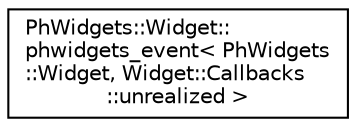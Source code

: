 digraph "Graphical Class Hierarchy"
{
  edge [fontname="Helvetica",fontsize="10",labelfontname="Helvetica",labelfontsize="10"];
  node [fontname="Helvetica",fontsize="10",shape=record];
  rankdir="LR";
  Node0 [label="PhWidgets::Widget::\lphwidgets_event\< PhWidgets\l::Widget, Widget::Callbacks\l::unrealized \>",height=0.2,width=0.4,color="black", fillcolor="white", style="filled",URL="$class_ph_widgets_1_1_widget_1_1phwidgets__event.html"];
}
